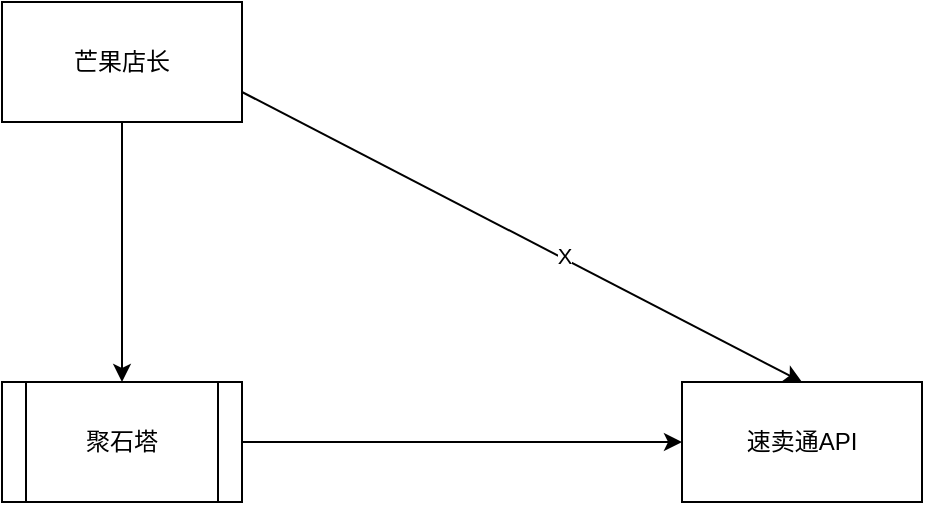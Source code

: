 <mxfile version="17.1.3" type="github">
  <diagram id="bDENQt_2XHntmV0nJzwm" name="第 1 页">
    <mxGraphModel dx="1422" dy="762" grid="1" gridSize="10" guides="1" tooltips="1" connect="1" arrows="1" fold="1" page="1" pageScale="1" pageWidth="827" pageHeight="1169" math="0" shadow="0">
      <root>
        <mxCell id="0" />
        <mxCell id="1" parent="0" />
        <mxCell id="YHZDeibMRlk22y06VQV8-2" style="edgeStyle=orthogonalEdgeStyle;rounded=0;orthogonalLoop=1;jettySize=auto;html=1;exitX=0.5;exitY=1;exitDx=0;exitDy=0;" edge="1" parent="1" source="YHZDeibMRlk22y06VQV8-1">
          <mxGeometry relative="1" as="geometry">
            <mxPoint x="220" y="350" as="targetPoint" />
          </mxGeometry>
        </mxCell>
        <mxCell id="YHZDeibMRlk22y06VQV8-6" style="rounded=0;orthogonalLoop=1;jettySize=auto;html=1;exitX=1;exitY=0.75;exitDx=0;exitDy=0;entryX=0.5;entryY=0;entryDx=0;entryDy=0;strokeColor=default;" edge="1" parent="1" source="YHZDeibMRlk22y06VQV8-1" target="YHZDeibMRlk22y06VQV8-4">
          <mxGeometry relative="1" as="geometry" />
        </mxCell>
        <mxCell id="YHZDeibMRlk22y06VQV8-7" value="X" style="edgeLabel;html=1;align=center;verticalAlign=middle;resizable=0;points=[];" vertex="1" connectable="0" parent="YHZDeibMRlk22y06VQV8-6">
          <mxGeometry x="0.152" y="2" relative="1" as="geometry">
            <mxPoint x="-1" as="offset" />
          </mxGeometry>
        </mxCell>
        <mxCell id="YHZDeibMRlk22y06VQV8-1" value="芒果店长" style="whiteSpace=wrap;html=1;" vertex="1" parent="1">
          <mxGeometry x="160" y="160" width="120" height="60" as="geometry" />
        </mxCell>
        <mxCell id="YHZDeibMRlk22y06VQV8-5" style="edgeStyle=orthogonalEdgeStyle;rounded=0;orthogonalLoop=1;jettySize=auto;html=1;exitX=1;exitY=0.5;exitDx=0;exitDy=0;entryX=0;entryY=0.5;entryDx=0;entryDy=0;" edge="1" parent="1" source="YHZDeibMRlk22y06VQV8-3" target="YHZDeibMRlk22y06VQV8-4">
          <mxGeometry relative="1" as="geometry" />
        </mxCell>
        <mxCell id="YHZDeibMRlk22y06VQV8-3" value="聚石塔" style="shape=process;whiteSpace=wrap;html=1;backgroundOutline=1;" vertex="1" parent="1">
          <mxGeometry x="160" y="350" width="120" height="60" as="geometry" />
        </mxCell>
        <mxCell id="YHZDeibMRlk22y06VQV8-4" value="速卖通API" style="rounded=0;whiteSpace=wrap;html=1;" vertex="1" parent="1">
          <mxGeometry x="500" y="350" width="120" height="60" as="geometry" />
        </mxCell>
      </root>
    </mxGraphModel>
  </diagram>
</mxfile>
